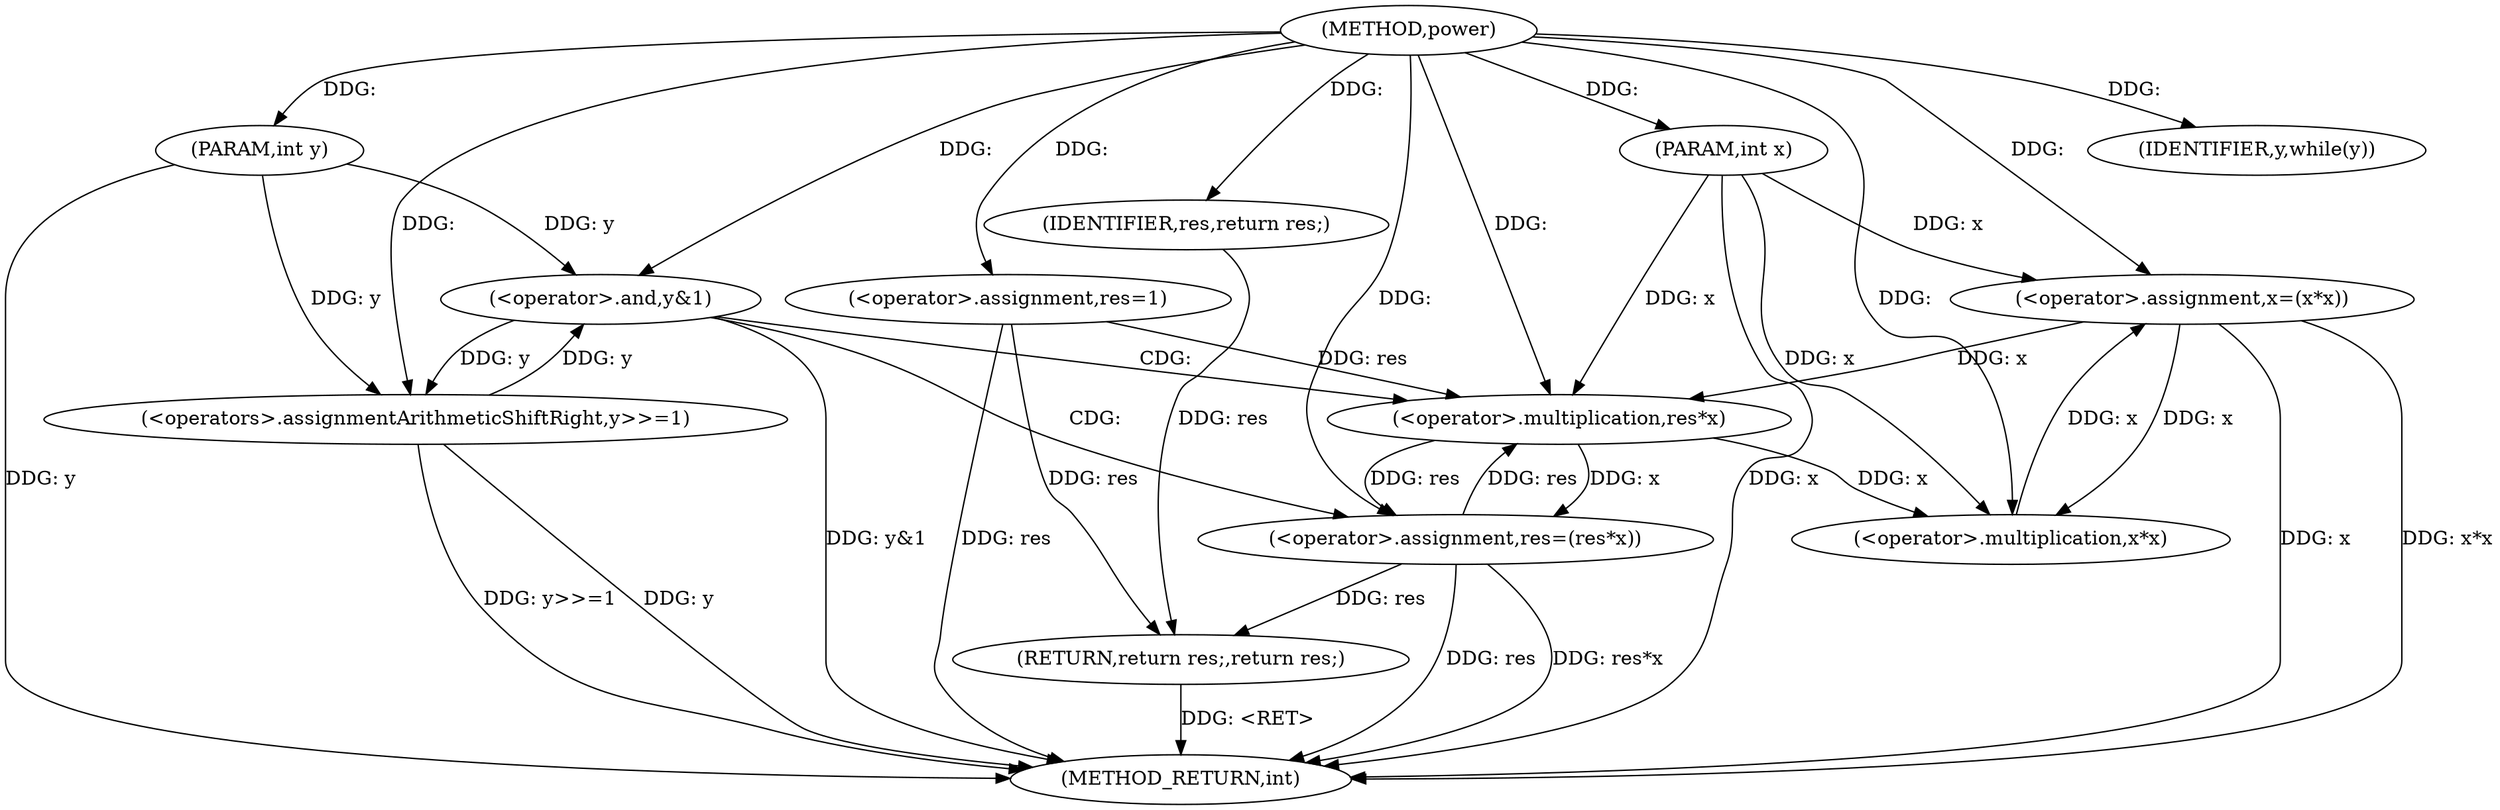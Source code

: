 digraph "power" {  
"1000102" [label = "(METHOD,power)" ]
"1000133" [label = "(METHOD_RETURN,int)" ]
"1000103" [label = "(PARAM,int x)" ]
"1000104" [label = "(PARAM,int y)" ]
"1000107" [label = "(<operator>.assignment,res=1)" ]
"1000131" [label = "(RETURN,return res;,return res;)" ]
"1000111" [label = "(IDENTIFIER,y,while(y))" ]
"1000132" [label = "(IDENTIFIER,res,return res;)" ]
"1000114" [label = "(<operator>.and,y&1)" ]
"1000117" [label = "(<operator>.assignment,res=(res*x))" ]
"1000123" [label = "(<operator>.assignment,x=(x*x))" ]
"1000128" [label = "(<operators>.assignmentArithmeticShiftRight,y>>=1)" ]
"1000119" [label = "(<operator>.multiplication,res*x)" ]
"1000125" [label = "(<operator>.multiplication,x*x)" ]
  "1000103" -> "1000133"  [ label = "DDG: x"] 
  "1000104" -> "1000133"  [ label = "DDG: y"] 
  "1000107" -> "1000133"  [ label = "DDG: res"] 
  "1000114" -> "1000133"  [ label = "DDG: y&1"] 
  "1000117" -> "1000133"  [ label = "DDG: res"] 
  "1000117" -> "1000133"  [ label = "DDG: res*x"] 
  "1000123" -> "1000133"  [ label = "DDG: x"] 
  "1000123" -> "1000133"  [ label = "DDG: x*x"] 
  "1000128" -> "1000133"  [ label = "DDG: y"] 
  "1000128" -> "1000133"  [ label = "DDG: y>>=1"] 
  "1000131" -> "1000133"  [ label = "DDG: <RET>"] 
  "1000102" -> "1000103"  [ label = "DDG: "] 
  "1000102" -> "1000104"  [ label = "DDG: "] 
  "1000102" -> "1000107"  [ label = "DDG: "] 
  "1000132" -> "1000131"  [ label = "DDG: res"] 
  "1000107" -> "1000131"  [ label = "DDG: res"] 
  "1000117" -> "1000131"  [ label = "DDG: res"] 
  "1000102" -> "1000111"  [ label = "DDG: "] 
  "1000102" -> "1000132"  [ label = "DDG: "] 
  "1000119" -> "1000117"  [ label = "DDG: res"] 
  "1000119" -> "1000117"  [ label = "DDG: x"] 
  "1000125" -> "1000123"  [ label = "DDG: x"] 
  "1000128" -> "1000114"  [ label = "DDG: y"] 
  "1000104" -> "1000114"  [ label = "DDG: y"] 
  "1000102" -> "1000114"  [ label = "DDG: "] 
  "1000102" -> "1000117"  [ label = "DDG: "] 
  "1000103" -> "1000123"  [ label = "DDG: x"] 
  "1000102" -> "1000123"  [ label = "DDG: "] 
  "1000114" -> "1000128"  [ label = "DDG: y"] 
  "1000104" -> "1000128"  [ label = "DDG: y"] 
  "1000102" -> "1000128"  [ label = "DDG: "] 
  "1000107" -> "1000119"  [ label = "DDG: res"] 
  "1000117" -> "1000119"  [ label = "DDG: res"] 
  "1000102" -> "1000119"  [ label = "DDG: "] 
  "1000123" -> "1000119"  [ label = "DDG: x"] 
  "1000103" -> "1000119"  [ label = "DDG: x"] 
  "1000119" -> "1000125"  [ label = "DDG: x"] 
  "1000123" -> "1000125"  [ label = "DDG: x"] 
  "1000103" -> "1000125"  [ label = "DDG: x"] 
  "1000102" -> "1000125"  [ label = "DDG: "] 
  "1000114" -> "1000119"  [ label = "CDG: "] 
  "1000114" -> "1000117"  [ label = "CDG: "] 
}
